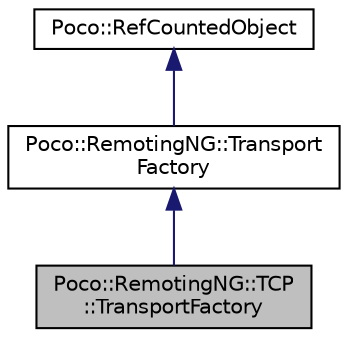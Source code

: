 digraph "Poco::RemotingNG::TCP::TransportFactory"
{
 // LATEX_PDF_SIZE
  edge [fontname="Helvetica",fontsize="10",labelfontname="Helvetica",labelfontsize="10"];
  node [fontname="Helvetica",fontsize="10",shape=record];
  Node1 [label="Poco::RemotingNG::TCP\l::TransportFactory",height=0.2,width=0.4,color="black", fillcolor="grey75", style="filled", fontcolor="black",tooltip="The TransportFactory for RemotingNG TCP Transport objects."];
  Node2 -> Node1 [dir="back",color="midnightblue",fontsize="10",style="solid",fontname="Helvetica"];
  Node2 [label="Poco::RemotingNG::Transport\lFactory",height=0.2,width=0.4,color="black", fillcolor="white", style="filled",URL="$classPoco_1_1RemotingNG_1_1TransportFactory.html",tooltip="A TransportFactory creates Transport objects."];
  Node3 -> Node2 [dir="back",color="midnightblue",fontsize="10",style="solid",fontname="Helvetica"];
  Node3 [label="Poco::RefCountedObject",height=0.2,width=0.4,color="black", fillcolor="white", style="filled",URL="$classPoco_1_1RefCountedObject.html",tooltip=" "];
}
